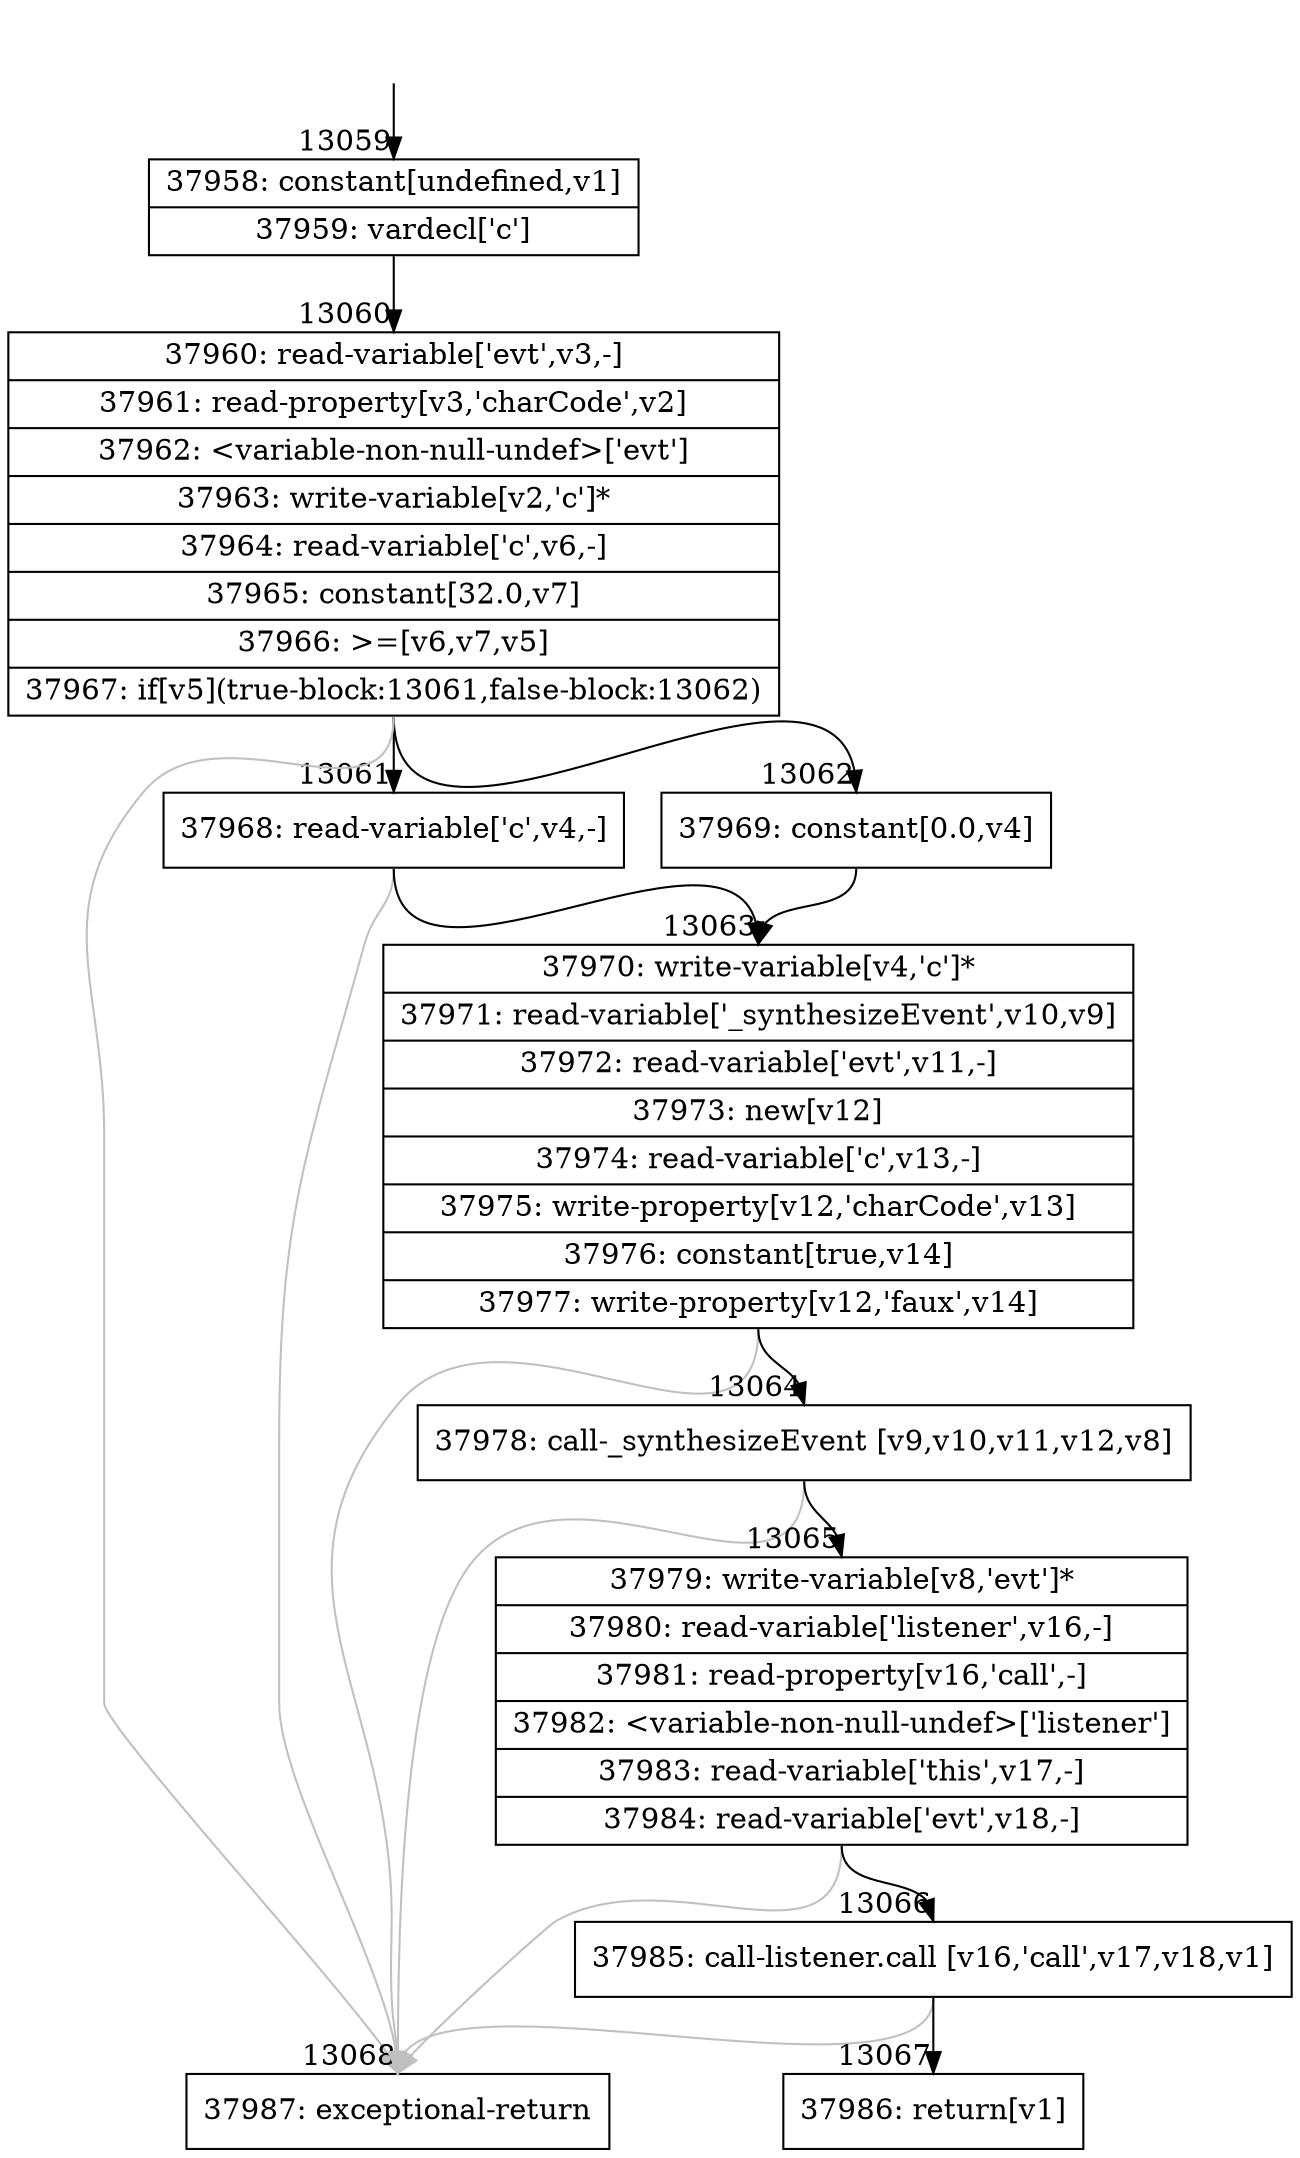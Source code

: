 digraph {
rankdir="TD"
BB_entry958[shape=none,label=""];
BB_entry958 -> BB13059 [tailport=s, headport=n, headlabel="    13059"]
BB13059 [shape=record label="{37958: constant[undefined,v1]|37959: vardecl['c']}" ] 
BB13059 -> BB13060 [tailport=s, headport=n, headlabel="      13060"]
BB13060 [shape=record label="{37960: read-variable['evt',v3,-]|37961: read-property[v3,'charCode',v2]|37962: \<variable-non-null-undef\>['evt']|37963: write-variable[v2,'c']*|37964: read-variable['c',v6,-]|37965: constant[32.0,v7]|37966: \>=[v6,v7,v5]|37967: if[v5](true-block:13061,false-block:13062)}" ] 
BB13060 -> BB13061 [tailport=s, headport=n, headlabel="      13061"]
BB13060 -> BB13062 [tailport=s, headport=n, headlabel="      13062"]
BB13060 -> BB13068 [tailport=s, headport=n, color=gray, headlabel="      13068"]
BB13061 [shape=record label="{37968: read-variable['c',v4,-]}" ] 
BB13061 -> BB13063 [tailport=s, headport=n, headlabel="      13063"]
BB13061 -> BB13068 [tailport=s, headport=n, color=gray]
BB13062 [shape=record label="{37969: constant[0.0,v4]}" ] 
BB13062 -> BB13063 [tailport=s, headport=n]
BB13063 [shape=record label="{37970: write-variable[v4,'c']*|37971: read-variable['_synthesizeEvent',v10,v9]|37972: read-variable['evt',v11,-]|37973: new[v12]|37974: read-variable['c',v13,-]|37975: write-property[v12,'charCode',v13]|37976: constant[true,v14]|37977: write-property[v12,'faux',v14]}" ] 
BB13063 -> BB13064 [tailport=s, headport=n, headlabel="      13064"]
BB13063 -> BB13068 [tailport=s, headport=n, color=gray]
BB13064 [shape=record label="{37978: call-_synthesizeEvent [v9,v10,v11,v12,v8]}" ] 
BB13064 -> BB13065 [tailport=s, headport=n, headlabel="      13065"]
BB13064 -> BB13068 [tailport=s, headport=n, color=gray]
BB13065 [shape=record label="{37979: write-variable[v8,'evt']*|37980: read-variable['listener',v16,-]|37981: read-property[v16,'call',-]|37982: \<variable-non-null-undef\>['listener']|37983: read-variable['this',v17,-]|37984: read-variable['evt',v18,-]}" ] 
BB13065 -> BB13066 [tailport=s, headport=n, headlabel="      13066"]
BB13065 -> BB13068 [tailport=s, headport=n, color=gray]
BB13066 [shape=record label="{37985: call-listener.call [v16,'call',v17,v18,v1]}" ] 
BB13066 -> BB13067 [tailport=s, headport=n, headlabel="      13067"]
BB13066 -> BB13068 [tailport=s, headport=n, color=gray]
BB13067 [shape=record label="{37986: return[v1]}" ] 
BB13068 [shape=record label="{37987: exceptional-return}" ] 
//#$~ 18287
}
